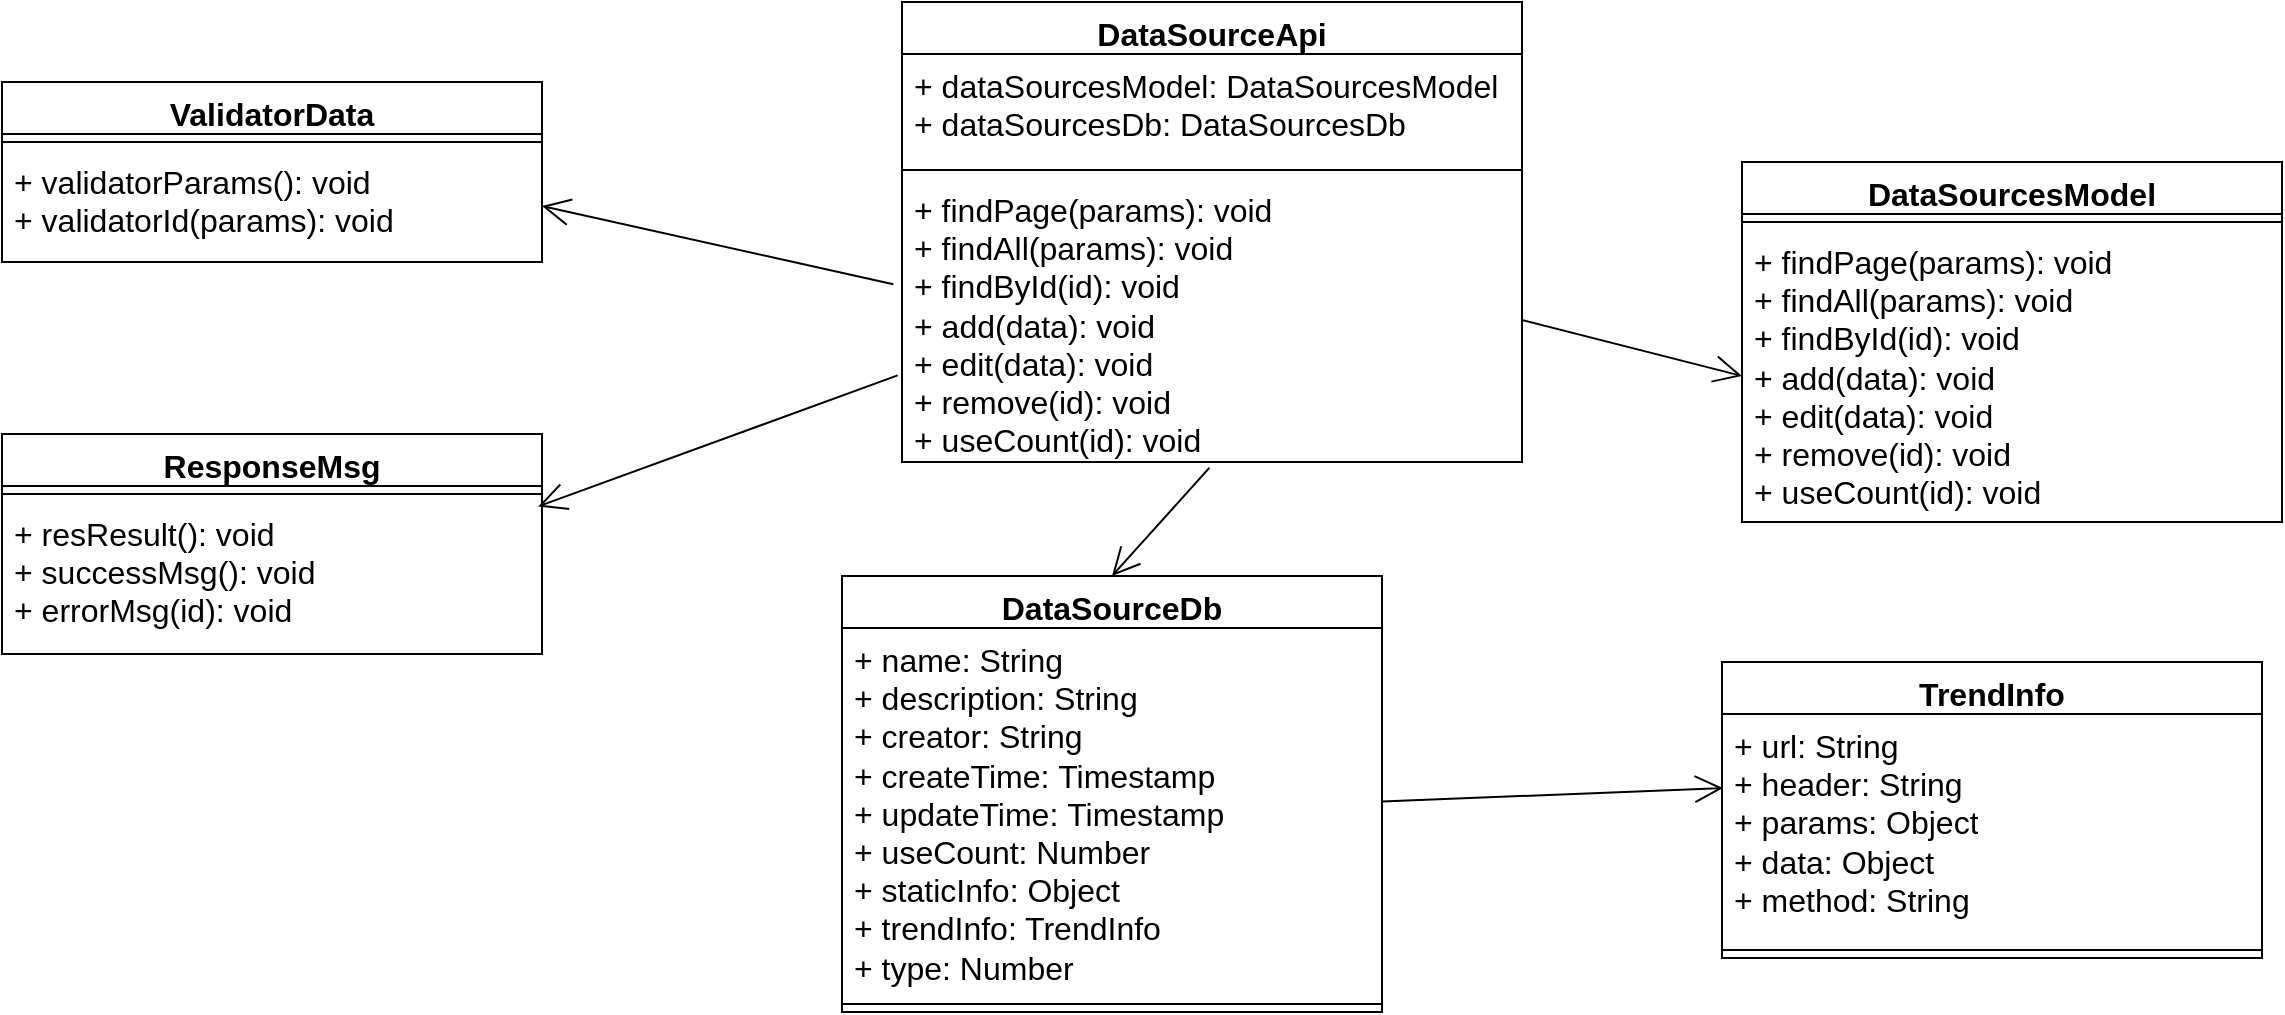 <mxfile version="24.1.0" type="github">
  <diagram name="第 1 页" id="ms3WE_YEt4wqLsz2AELK">
    <mxGraphModel dx="1781" dy="496" grid="1" gridSize="10" guides="1" tooltips="1" connect="1" arrows="1" fold="1" page="1" pageScale="1" pageWidth="827" pageHeight="1169" math="0" shadow="0">
      <root>
        <mxCell id="0" />
        <mxCell id="1" parent="0" />
        <mxCell id="xrT_k-glTnsK6_GA4ZIb-1" value="DataSourceApi" style="swimlane;fontStyle=1;align=center;verticalAlign=top;childLayout=stackLayout;horizontal=1;startSize=26;horizontalStack=0;resizeParent=1;resizeParentMax=0;resizeLast=0;collapsible=1;marginBottom=0;whiteSpace=wrap;html=1;fontSize=16;" parent="1" vertex="1">
          <mxGeometry x="280" y="150" width="310" height="230" as="geometry" />
        </mxCell>
        <mxCell id="xrT_k-glTnsK6_GA4ZIb-2" value="+ dataSourcesModel: DataSourcesModel&lt;br style=&quot;font-size: 16px;&quot;&gt;+ dataSourcesDb: DataSourcesDb" style="text;strokeColor=none;fillColor=none;align=left;verticalAlign=top;spacingLeft=4;spacingRight=4;overflow=hidden;rotatable=0;points=[[0,0.5],[1,0.5]];portConstraint=eastwest;whiteSpace=wrap;html=1;fontSize=16;" parent="xrT_k-glTnsK6_GA4ZIb-1" vertex="1">
          <mxGeometry y="26" width="310" height="54" as="geometry" />
        </mxCell>
        <mxCell id="xrT_k-glTnsK6_GA4ZIb-3" value="" style="line;strokeWidth=1;fillColor=none;align=left;verticalAlign=middle;spacingTop=-1;spacingLeft=3;spacingRight=3;rotatable=0;labelPosition=right;points=[];portConstraint=eastwest;strokeColor=inherit;fontSize=16;" parent="xrT_k-glTnsK6_GA4ZIb-1" vertex="1">
          <mxGeometry y="80" width="310" height="8" as="geometry" />
        </mxCell>
        <mxCell id="xrT_k-glTnsK6_GA4ZIb-4" value="+ findPage(params): void&lt;br style=&quot;font-size: 16px;&quot;&gt;+ findAll(params): void&lt;br style=&quot;font-size: 16px;&quot;&gt;+ findById(id): void&lt;br style=&quot;font-size: 16px;&quot;&gt;+ add(data): void&lt;br style=&quot;font-size: 16px;&quot;&gt;+ edit(data): void&lt;br style=&quot;font-size: 16px;&quot;&gt;+ remove(id): void&lt;div&gt;+ useCount(id): void&lt;/div&gt;" style="text;strokeColor=none;fillColor=none;align=left;verticalAlign=top;spacingLeft=4;spacingRight=4;overflow=hidden;rotatable=0;points=[[0,0.5],[1,0.5]];portConstraint=eastwest;whiteSpace=wrap;html=1;fontSize=16;" parent="xrT_k-glTnsK6_GA4ZIb-1" vertex="1">
          <mxGeometry y="88" width="310" height="142" as="geometry" />
        </mxCell>
        <mxCell id="xrT_k-glTnsK6_GA4ZIb-5" value="DataSourcesModel" style="swimlane;fontStyle=1;align=center;verticalAlign=top;childLayout=stackLayout;horizontal=1;startSize=26;horizontalStack=0;resizeParent=1;resizeParentMax=0;resizeLast=0;collapsible=1;marginBottom=0;whiteSpace=wrap;html=1;fontSize=16;" parent="1" vertex="1">
          <mxGeometry x="700" y="230" width="270" height="180" as="geometry" />
        </mxCell>
        <mxCell id="xrT_k-glTnsK6_GA4ZIb-6" value="" style="line;strokeWidth=1;fillColor=none;align=left;verticalAlign=middle;spacingTop=-1;spacingLeft=3;spacingRight=3;rotatable=0;labelPosition=right;points=[];portConstraint=eastwest;strokeColor=inherit;fontSize=16;" parent="xrT_k-glTnsK6_GA4ZIb-5" vertex="1">
          <mxGeometry y="26" width="270" height="8" as="geometry" />
        </mxCell>
        <mxCell id="xrT_k-glTnsK6_GA4ZIb-7" value="+ findPage(params): void&lt;br style=&quot;font-size: 16px;&quot;&gt;+ findAll(params): void&lt;br style=&quot;font-size: 16px;&quot;&gt;+ findById(id): void&lt;br style=&quot;font-size: 16px;&quot;&gt;+ add(data): void&lt;br style=&quot;font-size: 16px;&quot;&gt;+ edit(data): void&lt;br style=&quot;font-size: 16px;&quot;&gt;+ remove(id): void&lt;div&gt;+ useCount(id): void&lt;br&gt;&lt;/div&gt;" style="text;strokeColor=none;fillColor=none;align=left;verticalAlign=top;spacingLeft=4;spacingRight=4;overflow=hidden;rotatable=0;points=[[0,0.5],[1,0.5]];portConstraint=eastwest;whiteSpace=wrap;html=1;fontSize=16;" parent="xrT_k-glTnsK6_GA4ZIb-5" vertex="1">
          <mxGeometry y="34" width="270" height="146" as="geometry" />
        </mxCell>
        <mxCell id="xrT_k-glTnsK6_GA4ZIb-8" value="DataSourceDb" style="swimlane;fontStyle=1;align=center;verticalAlign=top;childLayout=stackLayout;horizontal=1;startSize=26;horizontalStack=0;resizeParent=1;resizeParentMax=0;resizeLast=0;collapsible=1;marginBottom=0;whiteSpace=wrap;html=1;fontSize=16;" parent="1" vertex="1">
          <mxGeometry x="250" y="437" width="270" height="218" as="geometry" />
        </mxCell>
        <mxCell id="xrT_k-glTnsK6_GA4ZIb-9" value="+ name: String&lt;br style=&quot;font-size: 16px;&quot;&gt;+&amp;nbsp;description: String&lt;br style=&quot;font-size: 16px;&quot;&gt;+ creator: String&lt;br style=&quot;font-size: 16px;&quot;&gt;+&amp;nbsp;createTime:&amp;nbsp;Timestamp&lt;br style=&quot;font-size: 16px;&quot;&gt;+ updateTime:&amp;nbsp;Timestamp&lt;br style=&quot;font-size: 16px;&quot;&gt;+ useCount: Number&lt;br style=&quot;font-size: 16px;&quot;&gt;+ staticInfo: Object&lt;br style=&quot;font-size: 16px;&quot;&gt;+&amp;nbsp;trendInfo: TrendInfo&lt;br style=&quot;font-size: 16px;&quot;&gt;+ type:&amp;nbsp;Number" style="text;strokeColor=none;fillColor=none;align=left;verticalAlign=top;spacingLeft=4;spacingRight=4;overflow=hidden;rotatable=0;points=[[0,0.5],[1,0.5]];portConstraint=eastwest;whiteSpace=wrap;html=1;fontSize=16;" parent="xrT_k-glTnsK6_GA4ZIb-8" vertex="1">
          <mxGeometry y="26" width="270" height="184" as="geometry" />
        </mxCell>
        <mxCell id="xrT_k-glTnsK6_GA4ZIb-10" value="" style="line;strokeWidth=1;fillColor=none;align=left;verticalAlign=middle;spacingTop=-1;spacingLeft=3;spacingRight=3;rotatable=0;labelPosition=right;points=[];portConstraint=eastwest;strokeColor=inherit;fontSize=16;" parent="xrT_k-glTnsK6_GA4ZIb-8" vertex="1">
          <mxGeometry y="210" width="270" height="8" as="geometry" />
        </mxCell>
        <mxCell id="xrT_k-glTnsK6_GA4ZIb-11" value="" style="endArrow=open;endFill=1;endSize=12;html=1;rounded=0;exitX=1;exitY=0.5;exitDx=0;exitDy=0;entryX=0;entryY=0.5;entryDx=0;entryDy=0;fontSize=16;" parent="1" source="xrT_k-glTnsK6_GA4ZIb-4" target="xrT_k-glTnsK6_GA4ZIb-7" edge="1">
          <mxGeometry width="160" relative="1" as="geometry">
            <mxPoint x="490" y="320" as="sourcePoint" />
            <mxPoint x="650" y="320" as="targetPoint" />
          </mxGeometry>
        </mxCell>
        <mxCell id="xrT_k-glTnsK6_GA4ZIb-12" value="" style="endArrow=open;endFill=1;endSize=12;html=1;rounded=0;exitX=0.496;exitY=1.02;exitDx=0;exitDy=0;exitPerimeter=0;entryX=0.5;entryY=0;entryDx=0;entryDy=0;fontSize=16;" parent="1" source="xrT_k-glTnsK6_GA4ZIb-4" target="xrT_k-glTnsK6_GA4ZIb-8" edge="1">
          <mxGeometry width="160" relative="1" as="geometry">
            <mxPoint x="490" y="320" as="sourcePoint" />
            <mxPoint x="650" y="320" as="targetPoint" />
          </mxGeometry>
        </mxCell>
        <mxCell id="xrT_k-glTnsK6_GA4ZIb-13" value="TrendInfo" style="swimlane;fontStyle=1;align=center;verticalAlign=top;childLayout=stackLayout;horizontal=1;startSize=26;horizontalStack=0;resizeParent=1;resizeParentMax=0;resizeLast=0;collapsible=1;marginBottom=0;whiteSpace=wrap;html=1;fontSize=16;" parent="1" vertex="1">
          <mxGeometry x="690" y="480" width="270" height="148" as="geometry" />
        </mxCell>
        <mxCell id="xrT_k-glTnsK6_GA4ZIb-14" value="+ url: String&lt;br style=&quot;font-size: 16px;&quot;&gt;+ header: String&lt;br style=&quot;font-size: 16px;&quot;&gt;+ params: Object&lt;br style=&quot;font-size: 16px;&quot;&gt;+ data: Object&lt;br style=&quot;font-size: 16px;&quot;&gt;+&amp;nbsp;method: String" style="text;strokeColor=none;fillColor=none;align=left;verticalAlign=top;spacingLeft=4;spacingRight=4;overflow=hidden;rotatable=0;points=[[0,0.5],[1,0.5]];portConstraint=eastwest;whiteSpace=wrap;html=1;fontSize=16;" parent="xrT_k-glTnsK6_GA4ZIb-13" vertex="1">
          <mxGeometry y="26" width="270" height="114" as="geometry" />
        </mxCell>
        <mxCell id="xrT_k-glTnsK6_GA4ZIb-15" value="" style="line;strokeWidth=1;fillColor=none;align=left;verticalAlign=middle;spacingTop=-1;spacingLeft=3;spacingRight=3;rotatable=0;labelPosition=right;points=[];portConstraint=eastwest;strokeColor=inherit;fontSize=16;" parent="xrT_k-glTnsK6_GA4ZIb-13" vertex="1">
          <mxGeometry y="140" width="270" height="8" as="geometry" />
        </mxCell>
        <mxCell id="xrT_k-glTnsK6_GA4ZIb-16" value="" style="endArrow=open;endFill=1;endSize=12;html=1;rounded=0;entryX=0.002;entryY=0.325;entryDx=0;entryDy=0;entryPerimeter=0;fontSize=16;" parent="1" source="xrT_k-glTnsK6_GA4ZIb-9" target="xrT_k-glTnsK6_GA4ZIb-14" edge="1">
          <mxGeometry width="160" relative="1" as="geometry">
            <mxPoint x="424" y="332" as="sourcePoint" />
            <mxPoint x="395" y="447" as="targetPoint" />
          </mxGeometry>
        </mxCell>
        <mxCell id="xrT_k-glTnsK6_GA4ZIb-17" value="ResponseMsg" style="swimlane;fontStyle=1;align=center;verticalAlign=top;childLayout=stackLayout;horizontal=1;startSize=26;horizontalStack=0;resizeParent=1;resizeParentMax=0;resizeLast=0;collapsible=1;marginBottom=0;whiteSpace=wrap;html=1;fontSize=16;" parent="1" vertex="1">
          <mxGeometry x="-170" y="366" width="270" height="110" as="geometry" />
        </mxCell>
        <mxCell id="xrT_k-glTnsK6_GA4ZIb-18" value="" style="line;strokeWidth=1;fillColor=none;align=left;verticalAlign=middle;spacingTop=-1;spacingLeft=3;spacingRight=3;rotatable=0;labelPosition=right;points=[];portConstraint=eastwest;strokeColor=inherit;fontSize=16;" parent="xrT_k-glTnsK6_GA4ZIb-17" vertex="1">
          <mxGeometry y="26" width="270" height="8" as="geometry" />
        </mxCell>
        <mxCell id="xrT_k-glTnsK6_GA4ZIb-19" value="+ resResult(): void&lt;br style=&quot;font-size: 16px;&quot;&gt;+ successMsg(): void&lt;br style=&quot;font-size: 16px;&quot;&gt;+ errorMsg(id): void" style="text;strokeColor=none;fillColor=none;align=left;verticalAlign=top;spacingLeft=4;spacingRight=4;overflow=hidden;rotatable=0;points=[[0,0.5],[1,0.5]];portConstraint=eastwest;whiteSpace=wrap;html=1;fontSize=16;" parent="xrT_k-glTnsK6_GA4ZIb-17" vertex="1">
          <mxGeometry y="34" width="270" height="76" as="geometry" />
        </mxCell>
        <mxCell id="xrT_k-glTnsK6_GA4ZIb-20" value="ValidatorData" style="swimlane;fontStyle=1;align=center;verticalAlign=top;childLayout=stackLayout;horizontal=1;startSize=26;horizontalStack=0;resizeParent=1;resizeParentMax=0;resizeLast=0;collapsible=1;marginBottom=0;whiteSpace=wrap;html=1;fontSize=16;" parent="1" vertex="1">
          <mxGeometry x="-170" y="190" width="270" height="90" as="geometry" />
        </mxCell>
        <mxCell id="xrT_k-glTnsK6_GA4ZIb-21" value="" style="line;strokeWidth=1;fillColor=none;align=left;verticalAlign=middle;spacingTop=-1;spacingLeft=3;spacingRight=3;rotatable=0;labelPosition=right;points=[];portConstraint=eastwest;strokeColor=inherit;fontSize=16;" parent="xrT_k-glTnsK6_GA4ZIb-20" vertex="1">
          <mxGeometry y="26" width="270" height="8" as="geometry" />
        </mxCell>
        <mxCell id="xrT_k-glTnsK6_GA4ZIb-22" value="+ validatorParams(): void&lt;br style=&quot;font-size: 16px;&quot;&gt;+ validatorId(params): void&lt;br style=&quot;font-size: 16px;&quot;&gt;" style="text;strokeColor=none;fillColor=none;align=left;verticalAlign=top;spacingLeft=4;spacingRight=4;overflow=hidden;rotatable=0;points=[[0,0.5],[1,0.5]];portConstraint=eastwest;whiteSpace=wrap;html=1;fontSize=16;" parent="xrT_k-glTnsK6_GA4ZIb-20" vertex="1">
          <mxGeometry y="34" width="270" height="56" as="geometry" />
        </mxCell>
        <mxCell id="xrT_k-glTnsK6_GA4ZIb-23" value="" style="endArrow=open;endFill=1;endSize=12;html=1;rounded=0;entryX=1;entryY=0.5;entryDx=0;entryDy=0;exitX=-0.014;exitY=0.374;exitDx=0;exitDy=0;exitPerimeter=0;fontSize=16;" parent="1" source="xrT_k-glTnsK6_GA4ZIb-4" target="xrT_k-glTnsK6_GA4ZIb-22" edge="1">
          <mxGeometry width="160" relative="1" as="geometry">
            <mxPoint x="560" y="279" as="sourcePoint" />
            <mxPoint x="90" y="90" as="targetPoint" />
          </mxGeometry>
        </mxCell>
        <mxCell id="xrT_k-glTnsK6_GA4ZIb-24" value="" style="endArrow=open;endFill=1;endSize=12;html=1;rounded=0;entryX=0.993;entryY=0.029;entryDx=0;entryDy=0;entryPerimeter=0;exitX=-0.007;exitY=0.695;exitDx=0;exitDy=0;exitPerimeter=0;fontSize=16;" parent="1" source="xrT_k-glTnsK6_GA4ZIb-4" target="xrT_k-glTnsK6_GA4ZIb-19" edge="1">
          <mxGeometry width="160" relative="1" as="geometry">
            <mxPoint x="358" y="160" as="sourcePoint" />
            <mxPoint x="130" y="330" as="targetPoint" />
          </mxGeometry>
        </mxCell>
      </root>
    </mxGraphModel>
  </diagram>
</mxfile>
